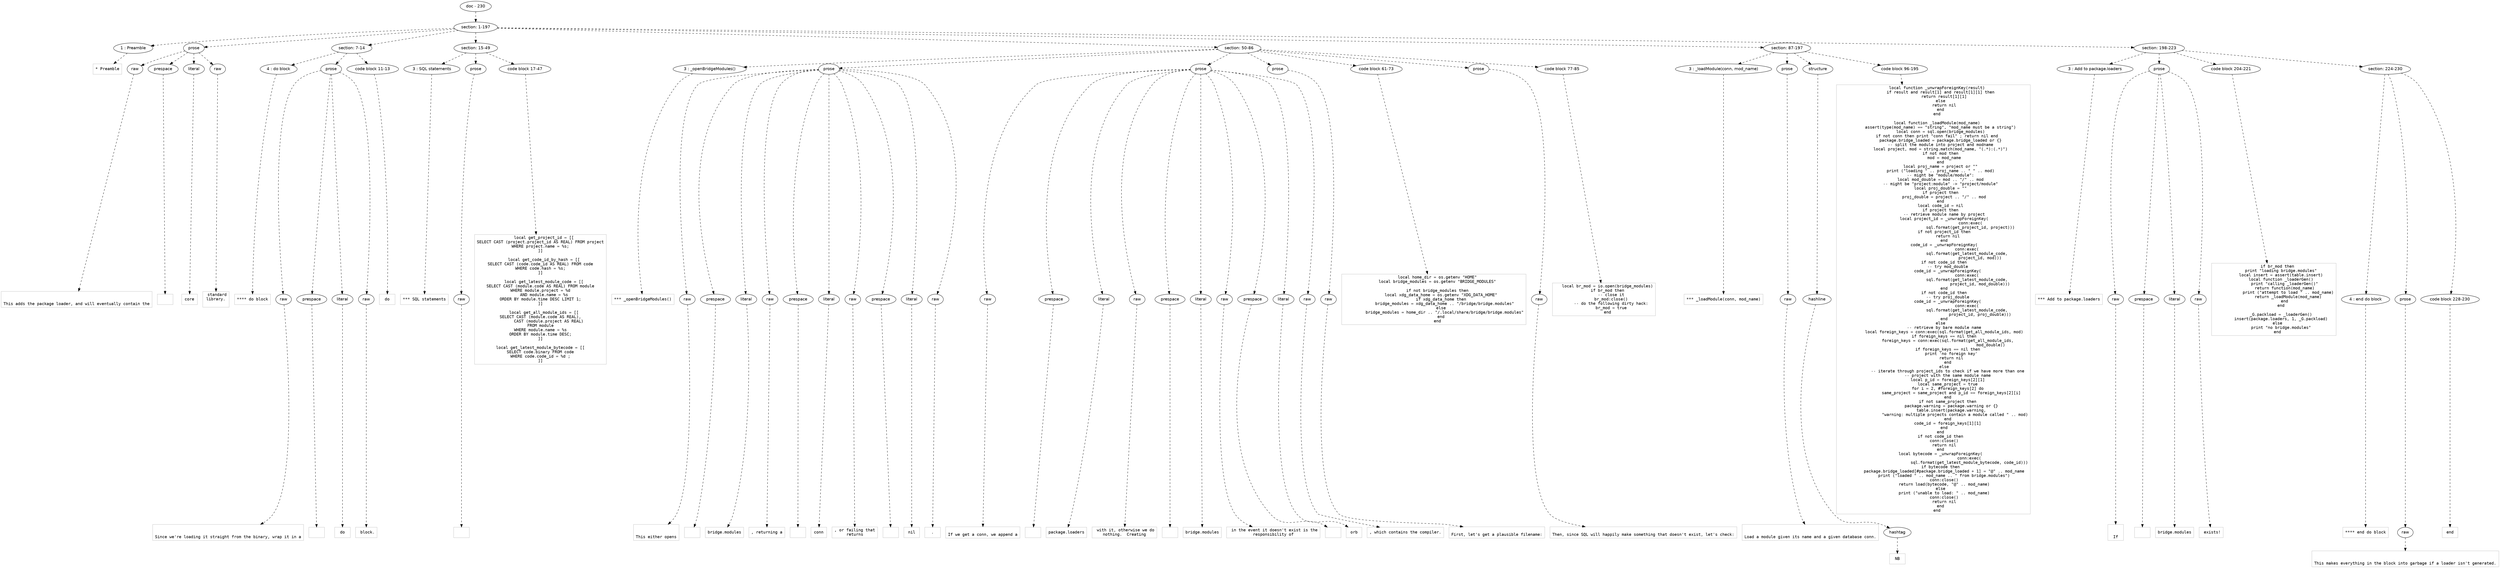 digraph lpegNode {

node [fontname=Helvetica]
edge [style=dashed]

doc_0 [label="doc - 230"]


doc_0 -> { section_1}
{rank=same; section_1}

section_1 [label="section: 1-197"]


// END RANK doc_0

section_1 -> { header_2 prose_3 section_4 section_5 section_6 section_7 section_8}
{rank=same; header_2 prose_3 section_4 section_5 section_6 section_7 section_8}

header_2 [label="1 : Preamble"]

prose_3 [label="prose"]

section_4 [label="section: 7-14"]

section_5 [label="section: 15-49"]

section_6 [label="section: 50-86"]

section_7 [label="section: 87-197"]

section_8 [label="section: 198-223"]


// END RANK section_1

header_2 -> leaf_9
leaf_9  [color=Gray,shape=rectangle,fontname=Inconsolata,label="* Preamble"]
// END RANK header_2

prose_3 -> { raw_10 prespace_11 literal_12 raw_13}
{rank=same; raw_10 prespace_11 literal_12 raw_13}

raw_10 [label="raw"]

prespace_11 [label="prespace"]

literal_12 [label="literal"]

raw_13 [label="raw"]


// END RANK prose_3

raw_10 -> leaf_14
leaf_14  [color=Gray,shape=rectangle,fontname=Inconsolata,label="

This adds the package loader, and will eventually contain the"]
// END RANK raw_10

prespace_11 -> leaf_15
leaf_15  [color=Gray,shape=rectangle,fontname=Inconsolata,label=" "]
// END RANK prespace_11

literal_12 -> leaf_16
leaf_16  [color=Gray,shape=rectangle,fontname=Inconsolata,label="core"]
// END RANK literal_12

raw_13 -> leaf_17
leaf_17  [color=Gray,shape=rectangle,fontname=Inconsolata,label=" standard
library.

"]
// END RANK raw_13

section_4 -> { header_18 prose_19 codeblock_20}
{rank=same; header_18 prose_19 codeblock_20}

header_18 [label="4 : do block"]

prose_19 [label="prose"]

codeblock_20 [label="code block 11-13"]


// END RANK section_4

header_18 -> leaf_21
leaf_21  [color=Gray,shape=rectangle,fontname=Inconsolata,label="**** do block"]
// END RANK header_18

prose_19 -> { raw_22 prespace_23 literal_24 raw_25}
{rank=same; raw_22 prespace_23 literal_24 raw_25}

raw_22 [label="raw"]

prespace_23 [label="prespace"]

literal_24 [label="literal"]

raw_25 [label="raw"]


// END RANK prose_19

raw_22 -> leaf_26
leaf_26  [color=Gray,shape=rectangle,fontname=Inconsolata,label="

Since we're loading it straight from the binary, wrap it in a"]
// END RANK raw_22

prespace_23 -> leaf_27
leaf_27  [color=Gray,shape=rectangle,fontname=Inconsolata,label=" "]
// END RANK prespace_23

literal_24 -> leaf_28
leaf_28  [color=Gray,shape=rectangle,fontname=Inconsolata,label="do"]
// END RANK literal_24

raw_25 -> leaf_29
leaf_29  [color=Gray,shape=rectangle,fontname=Inconsolata,label=" block.
"]
// END RANK raw_25

codeblock_20 -> leaf_30
leaf_30  [color=Gray,shape=rectangle,fontname=Inconsolata,label="do"]
// END RANK codeblock_20

section_5 -> { header_31 prose_32 codeblock_33}
{rank=same; header_31 prose_32 codeblock_33}

header_31 [label="3 : SQL statements"]

prose_32 [label="prose"]

codeblock_33 [label="code block 17-47"]


// END RANK section_5

header_31 -> leaf_34
leaf_34  [color=Gray,shape=rectangle,fontname=Inconsolata,label="*** SQL statements"]
// END RANK header_31

prose_32 -> { raw_35}
{rank=same; raw_35}

raw_35 [label="raw"]


// END RANK prose_32

raw_35 -> leaf_36
leaf_36  [color=Gray,shape=rectangle,fontname=Inconsolata,label="
"]
// END RANK raw_35

codeblock_33 -> leaf_37
leaf_37  [color=Gray,shape=rectangle,fontname=Inconsolata,label="   local get_project_id = [[
SELECT CAST (project.project_id AS REAL) FROM project
WHERE project.name = %s;
]]

   local get_code_id_by_hash = [[
SELECT CAST (code.code_id AS REAL) FROM code
WHERE code.hash = %s;
]]

   local get_latest_module_code = [[
SELECT CAST (module.code AS REAL) FROM module
WHERE module.project = %d
   AND module.name = %s
ORDER BY module.time DESC LIMIT 1;
]]

   local get_all_module_ids = [[
SELECT CAST (module.code AS REAL),
       CAST (module.project AS REAL)
FROM module
WHERE module.name = %s
ORDER BY module.time DESC;
]]

local get_latest_module_bytecode = [[
SELECT code.binary FROM code
WHERE code.code_id = %d ;
]]"]
// END RANK codeblock_33

section_6 -> { header_38 prose_39 prose_40 prose_41 codeblock_42 prose_43 codeblock_44}
{rank=same; header_38 prose_39 prose_40 prose_41 codeblock_42 prose_43 codeblock_44}

header_38 [label="3 : _openBridgeModules()"]

prose_39 [label="prose"]

prose_40 [label="prose"]

prose_41 [label="prose"]

codeblock_42 [label="code block 61-73"]

prose_43 [label="prose"]

codeblock_44 [label="code block 77-85"]


// END RANK section_6

header_38 -> leaf_45
leaf_45  [color=Gray,shape=rectangle,fontname=Inconsolata,label="*** _openBridgeModules()"]
// END RANK header_38

prose_39 -> { raw_46 prespace_47 literal_48 raw_49 prespace_50 literal_51 raw_52 prespace_53 literal_54 raw_55}
{rank=same; raw_46 prespace_47 literal_48 raw_49 prespace_50 literal_51 raw_52 prespace_53 literal_54 raw_55}

raw_46 [label="raw"]

prespace_47 [label="prespace"]

literal_48 [label="literal"]

raw_49 [label="raw"]

prespace_50 [label="prespace"]

literal_51 [label="literal"]

raw_52 [label="raw"]

prespace_53 [label="prespace"]

literal_54 [label="literal"]

raw_55 [label="raw"]


// END RANK prose_39

raw_46 -> leaf_56
leaf_56  [color=Gray,shape=rectangle,fontname=Inconsolata,label="

This either opens"]
// END RANK raw_46

prespace_47 -> leaf_57
leaf_57  [color=Gray,shape=rectangle,fontname=Inconsolata,label=" "]
// END RANK prespace_47

literal_48 -> leaf_58
leaf_58  [color=Gray,shape=rectangle,fontname=Inconsolata,label="bridge.modules"]
// END RANK literal_48

raw_49 -> leaf_59
leaf_59  [color=Gray,shape=rectangle,fontname=Inconsolata,label=", returning a"]
// END RANK raw_49

prespace_50 -> leaf_60
leaf_60  [color=Gray,shape=rectangle,fontname=Inconsolata,label=" "]
// END RANK prespace_50

literal_51 -> leaf_61
leaf_61  [color=Gray,shape=rectangle,fontname=Inconsolata,label="conn"]
// END RANK literal_51

raw_52 -> leaf_62
leaf_62  [color=Gray,shape=rectangle,fontname=Inconsolata,label=", or failing that
returns"]
// END RANK raw_52

prespace_53 -> leaf_63
leaf_63  [color=Gray,shape=rectangle,fontname=Inconsolata,label=" "]
// END RANK prespace_53

literal_54 -> leaf_64
leaf_64  [color=Gray,shape=rectangle,fontname=Inconsolata,label="nil"]
// END RANK literal_54

raw_55 -> leaf_65
leaf_65  [color=Gray,shape=rectangle,fontname=Inconsolata,label=".
"]
// END RANK raw_55

prose_40 -> { raw_66 prespace_67 literal_68 raw_69 prespace_70 literal_71 raw_72 prespace_73 literal_74 raw_75}
{rank=same; raw_66 prespace_67 literal_68 raw_69 prespace_70 literal_71 raw_72 prespace_73 literal_74 raw_75}

raw_66 [label="raw"]

prespace_67 [label="prespace"]

literal_68 [label="literal"]

raw_69 [label="raw"]

prespace_70 [label="prespace"]

literal_71 [label="literal"]

raw_72 [label="raw"]

prespace_73 [label="prespace"]

literal_74 [label="literal"]

raw_75 [label="raw"]


// END RANK prose_40

raw_66 -> leaf_76
leaf_76  [color=Gray,shape=rectangle,fontname=Inconsolata,label="
If we get a conn, we append a"]
// END RANK raw_66

prespace_67 -> leaf_77
leaf_77  [color=Gray,shape=rectangle,fontname=Inconsolata,label=" "]
// END RANK prespace_67

literal_68 -> leaf_78
leaf_78  [color=Gray,shape=rectangle,fontname=Inconsolata,label="package.loaders"]
// END RANK literal_68

raw_69 -> leaf_79
leaf_79  [color=Gray,shape=rectangle,fontname=Inconsolata,label=" with it, otherwise we do
nothing.  Creating"]
// END RANK raw_69

prespace_70 -> leaf_80
leaf_80  [color=Gray,shape=rectangle,fontname=Inconsolata,label=" "]
// END RANK prespace_70

literal_71 -> leaf_81
leaf_81  [color=Gray,shape=rectangle,fontname=Inconsolata,label="bridge.modules"]
// END RANK literal_71

raw_72 -> leaf_82
leaf_82  [color=Gray,shape=rectangle,fontname=Inconsolata,label=" in the event it doesn't exist is the
responsibility of"]
// END RANK raw_72

prespace_73 -> leaf_83
leaf_83  [color=Gray,shape=rectangle,fontname=Inconsolata,label=" "]
// END RANK prespace_73

literal_74 -> leaf_84
leaf_84  [color=Gray,shape=rectangle,fontname=Inconsolata,label="orb"]
// END RANK literal_74

raw_75 -> leaf_85
leaf_85  [color=Gray,shape=rectangle,fontname=Inconsolata,label=", which contains the compiler.
"]
// END RANK raw_75

prose_41 -> { raw_86}
{rank=same; raw_86}

raw_86 [label="raw"]


// END RANK prose_41

raw_86 -> leaf_87
leaf_87  [color=Gray,shape=rectangle,fontname=Inconsolata,label="
First, let's get a plausible filename:
"]
// END RANK raw_86

codeblock_42 -> leaf_88
leaf_88  [color=Gray,shape=rectangle,fontname=Inconsolata,label="   local home_dir = os.getenv \"HOME\"
   local bridge_modules = os.getenv \"BRIDGE_MODULES\"

   if not bridge_modules then
      local xdg_data_home = os.getenv \"XDG_DATA_HOME\"
      if xdg_data_home then
         bridge_modules = xdg_data_home .. \"/bridge/bridge.modules\"
      else
         bridge_modules = home_dir .. \"/.local/share/bridge/bridge.modules\"
      end
   end"]
// END RANK codeblock_42

prose_43 -> { raw_89}
{rank=same; raw_89}

raw_89 [label="raw"]


// END RANK prose_43

raw_89 -> leaf_90
leaf_90  [color=Gray,shape=rectangle,fontname=Inconsolata,label="
Then, since SQL will happily make something that doesn't exist, let's check:
"]
// END RANK raw_89

codeblock_44 -> leaf_91
leaf_91  [color=Gray,shape=rectangle,fontname=Inconsolata,label="   local br_mod = io.open(bridge_modules)
   if br_mod then
      -- close it
      br_mod:close()
      -- do the following dirty hack:
      br_mod = true
   end"]
// END RANK codeblock_44

section_7 -> { header_92 prose_93 structure_94 codeblock_95}
{rank=same; header_92 prose_93 structure_94 codeblock_95}

header_92 [label="3 : _loadModule(conn, mod_name)"]

prose_93 [label="prose"]

structure_94 [label="structure"]

codeblock_95 [label="code block 96-195"]


// END RANK section_7

header_92 -> leaf_96
leaf_96  [color=Gray,shape=rectangle,fontname=Inconsolata,label="*** _loadModule(conn, mod_name)"]
// END RANK header_92

prose_93 -> { raw_97}
{rank=same; raw_97}

raw_97 [label="raw"]


// END RANK prose_93

raw_97 -> leaf_98
leaf_98  [color=Gray,shape=rectangle,fontname=Inconsolata,label="

Load a module given its name and a given database conn.
"]
// END RANK raw_97

structure_94 -> { hashline_99}
{rank=same; hashline_99}

hashline_99 [label="hashline"]


// END RANK structure_94

hashline_99 -> { hashtag_100}
{rank=same; hashtag_100}

hashtag_100 [label="hashtag"]


// END RANK hashline_99

hashtag_100 -> leaf_101
leaf_101  [color=Gray,shape=rectangle,fontname=Inconsolata,label="NB"]
// END RANK hashtag_100

codeblock_95 -> leaf_102
leaf_102  [color=Gray,shape=rectangle,fontname=Inconsolata,label="   local function _unwrapForeignKey(result)
      if result and result[1] and result[1][1] then
         return result[1][1]
      else
         return nil
      end
   end

   local function _loadModule(mod_name)
      assert(type(mod_name) == \"string\", \"mod_name must be a string\")
      local conn = sql.open(bridge_modules)
   if not conn then print \"conn fail\" ; return nil end
      package.bridge_loaded = package.bridge_loaded or {}
      -- split the module into project and modname
      local project, mod = string.match(mod_name, \"(.*):(.*)\")
      if not mod then
         mod = mod_name
      end
      local proj_name = project or \"\"
      print (\"loading \" .. proj_name .. \" \" .. mod)
      -- might be \"module/module\":
      local mod_double = mod .. \"/\" .. mod
      -- might be \"project:module\" -> \"project/module\"
      local proj_double = \"\"
      if project then
         proj_double = project .. \"/\" .. mod
      end
      local code_id = nil
      if project then
         -- retrieve module name by project
         local project_id = _unwrapForeignKey(
                               conn:exec(
                               sql.format(get_project_id, project)))
         if not project_id then
            return nil
         end
         code_id = _unwrapForeignKey(
                            conn:exec(
                            sql.format(get_latest_module_code,
                                       project_id, mod)))
         if not code_id then
            -- try mod_double
            code_id = _unwrapForeignKey(
                            conn:exec(
                            sql.format(get_latest_module_code,
                                       project_id, mod_double)))
         end
         if not code_id then
            -- try proj_double
            code_id = _unwrapForeignKey(
                            conn:exec(
                            sql.format(get_latest_module_code,
                                       project_id, proj_double)))
         end
      else
         -- retrieve by bare module name
         local foreign_keys = conn:exec(sql.format(get_all_module_ids, mod)
         if foreign_keys == nil then
            foreign_keys = conn:exec(sql.format(get_all_module_ids,
                                                mod_double))
            if foreign_keys == nil then
               print 'no foreign key'
               return nil
            end
         else
            -- iterate through project_ids to check if we have more than one
            -- project with the same module name
            local p_id = foreign_keys[2][1]
            local same_project = true
            for i = 2, #foreign_keys[2] do
               same_project = same_project and p_id == foreign_keys[2][i]
            end
            if not same_project then
               package.warning = package.warning or {}
               table.insert(package.warning,
                  \"warning: multiple projects contain a module called \" .. mod)
            end
            code_id = foreign_keys[1][1]
         end
      end
      if not code_id then
         conn:close()
         return nil
      end
      local bytecode = _unwrapForeignKey(
                              conn:exec(
                              sql.format(get_latest_module_bytecode, code_id)))
      if bytecode then
         package.bridge_loaded[#package.bridge_loaded + 1] = \"@\" .. mod_name
         print (\"loaded \" .. mod_name .. \" from bridge.modules\")
         conn:close()
         return load(bytecode, \"@\" .. mod_name)
      else
         print (\"unable to load: \" .. mod_name)
         conn:close()
         return nil
      end
   end"]
// END RANK codeblock_95

section_8 -> { header_103 prose_104 codeblock_105 section_106}
{rank=same; header_103 prose_104 codeblock_105 section_106}

header_103 [label="3 : Add to package.loaders"]

prose_104 [label="prose"]

codeblock_105 [label="code block 204-221"]

section_106 [label="section: 224-230"]


// END RANK section_8

header_103 -> leaf_107
leaf_107  [color=Gray,shape=rectangle,fontname=Inconsolata,label="*** Add to package.loaders"]
// END RANK header_103

prose_104 -> { raw_108 prespace_109 literal_110 raw_111}
{rank=same; raw_108 prespace_109 literal_110 raw_111}

raw_108 [label="raw"]

prespace_109 [label="prespace"]

literal_110 [label="literal"]

raw_111 [label="raw"]


// END RANK prose_104

raw_108 -> leaf_112
leaf_112  [color=Gray,shape=rectangle,fontname=Inconsolata,label="

If"]
// END RANK raw_108

prespace_109 -> leaf_113
leaf_113  [color=Gray,shape=rectangle,fontname=Inconsolata,label=" "]
// END RANK prespace_109

literal_110 -> leaf_114
leaf_114  [color=Gray,shape=rectangle,fontname=Inconsolata,label="bridge.modules"]
// END RANK literal_110

raw_111 -> leaf_115
leaf_115  [color=Gray,shape=rectangle,fontname=Inconsolata,label=" exists!
"]
// END RANK raw_111

codeblock_105 -> leaf_116
leaf_116  [color=Gray,shape=rectangle,fontname=Inconsolata,label="   if br_mod then
      print \"loading bridge.modules\"
      local insert = assert(table.insert)
      local function _loaderGen()
         print \"calling _loaderGen()\"
         return function(mod_name)
            print (\"attempt to load \" .. mod_name)
            return _loadModule(mod_name)
         end
      end

      _G.packload = _loaderGen()
      insert(package.loaders, 1, _G.packload)
   else
      print \"no bridge.modules\"
   end"]
// END RANK codeblock_105

section_106 -> { header_117 prose_118 codeblock_119}
{rank=same; header_117 prose_118 codeblock_119}

header_117 [label="4 : end do block"]

prose_118 [label="prose"]

codeblock_119 [label="code block 228-230"]


// END RANK section_106

header_117 -> leaf_120
leaf_120  [color=Gray,shape=rectangle,fontname=Inconsolata,label="**** end do block"]
// END RANK header_117

prose_118 -> { raw_121}
{rank=same; raw_121}

raw_121 [label="raw"]


// END RANK prose_118

raw_121 -> leaf_122
leaf_122  [color=Gray,shape=rectangle,fontname=Inconsolata,label="

This makes everything in the block into garbage if a loader isn't generated.
"]
// END RANK raw_121

codeblock_119 -> leaf_123
leaf_123  [color=Gray,shape=rectangle,fontname=Inconsolata,label="end"]
// END RANK codeblock_119


}
